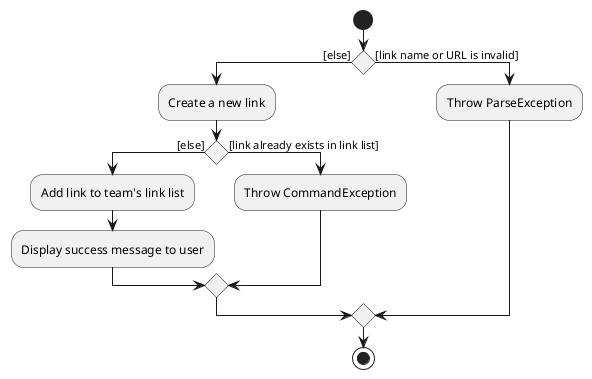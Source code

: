 @startuml
'https://plantuml.com/activity-diagram-beta

start
if () then ([else])
    :Create a new link;
    if () then ([else])
        :Add link to team's link list;
        :Display success message to user;
    else ([link already exists in link list])
        :Throw CommandException;
    endif
else ([link name or URL is invalid])
    :Throw ParseException;
endif

stop


@enduml
